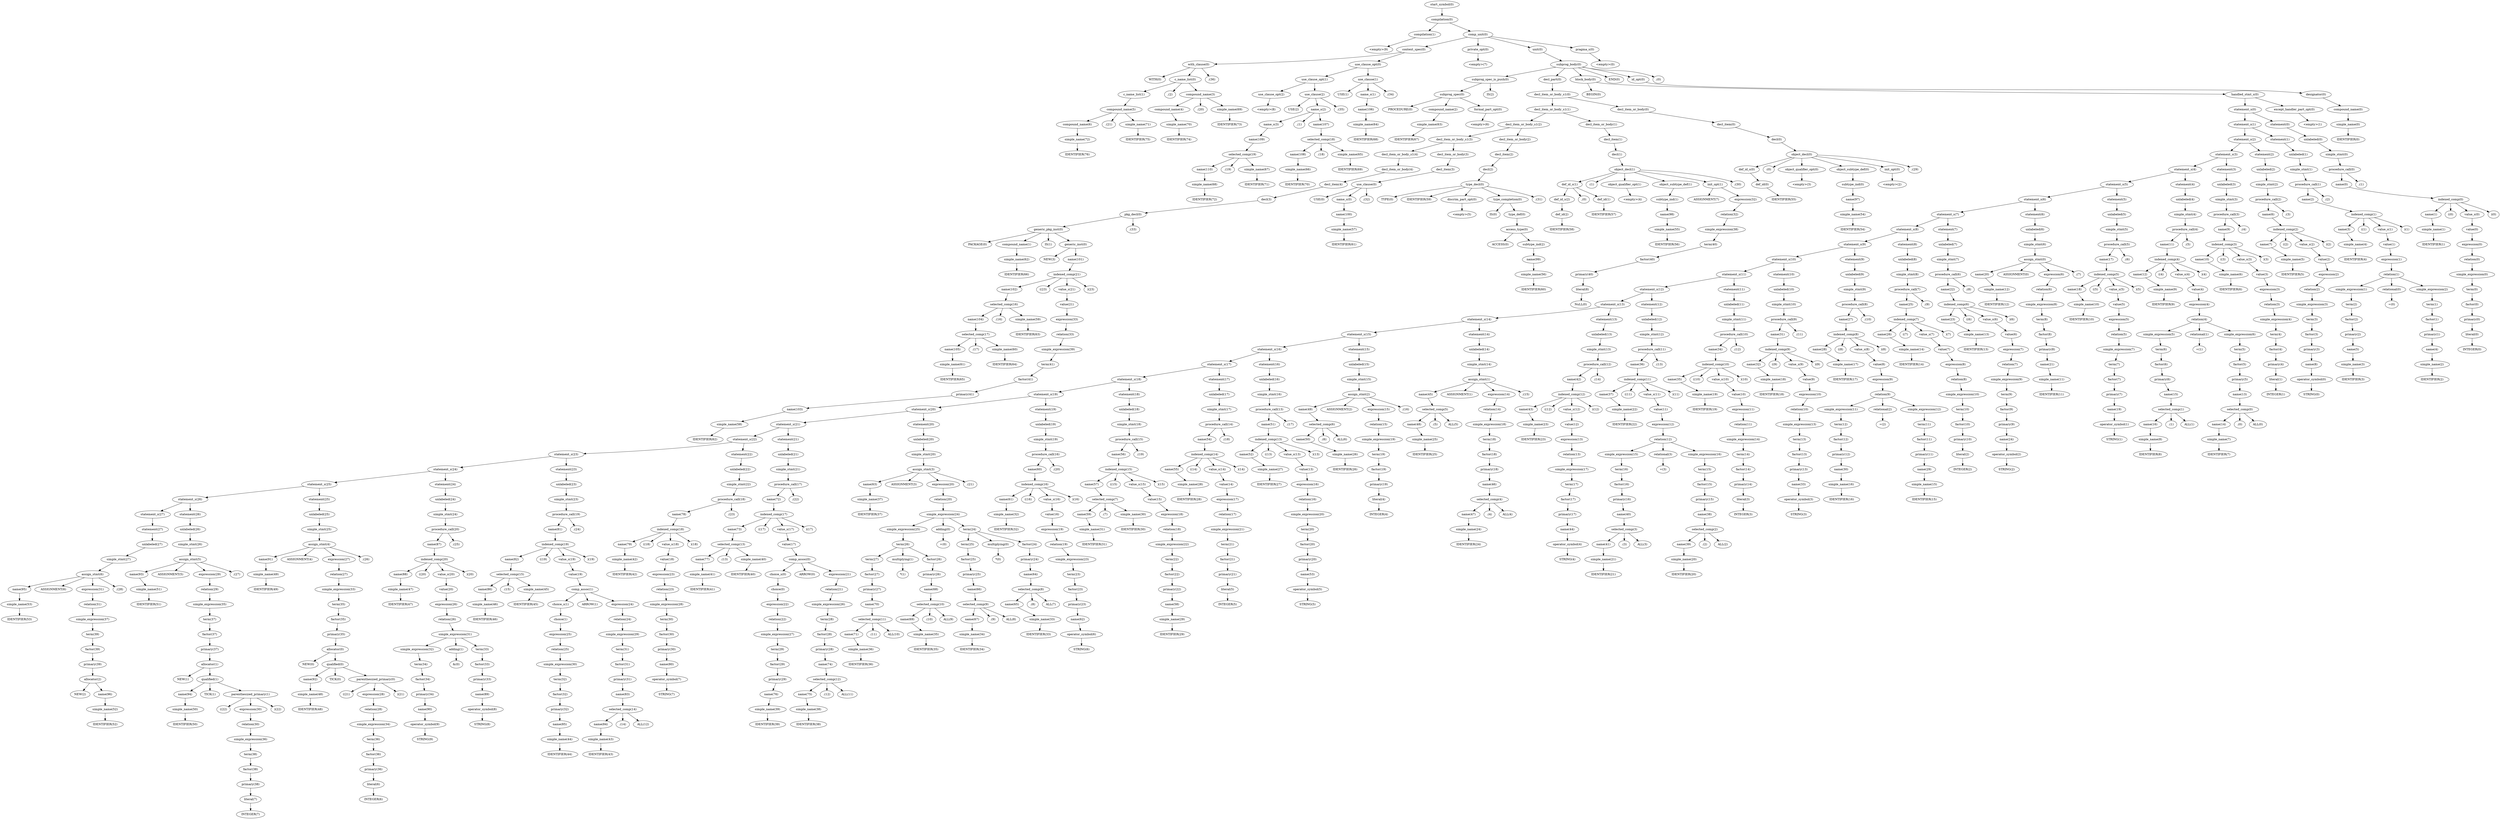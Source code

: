 digraph Parse_tree {
	"start_symbol(0)"->"compilation(0)";
	"compilation(0)"->"compilation(1)";
	"compilation(0)"->"comp_unit(0)";
	"comp_unit(0)"->"context_spec(0)";
	"comp_unit(0)"->"private_opt(0)";
	"comp_unit(0)"->"unit(0)";
	"comp_unit(0)"->"pragma_s(0)";
	"pragma_s(0)"->"<empty>(0)";
	"unit(0)"->"subprog_body(0)";
	"subprog_body(0)"->"subprog_spec_is_push(0)";
	"subprog_body(0)"->"decl_part(0)";
	"subprog_body(0)"->"block_body(0)";
	"subprog_body(0)"->"END(0)";
	"subprog_body(0)"->"id_opt(0)";
	"subprog_body(0)"->";(0)";
	"id_opt(0)"->"designator(0)";
	"designator(0)"->"compound_name(0)";
	"compound_name(0)"->"simple_name(0)";
	"simple_name(0)"->"IDENTIFIER(0)";
	"block_body(0)"->"BEGIN(0)";
	"block_body(0)"->"handled_stmt_s(0)";
	"handled_stmt_s(0)"->"statement_s(0)";
	"handled_stmt_s(0)"->"except_handler_part_opt(0)";
	"except_handler_part_opt(0)"->"<empty>(1)";
	"statement_s(0)"->"statement_s(1)";
	"statement_s(0)"->"statement(0)";
	"statement(0)"->"unlabeled(0)";
	"unlabeled(0)"->"simple_stmt(0)";
	"simple_stmt(0)"->"procedure_call(0)";
	"procedure_call(0)"->"name(0)";
	"procedure_call(0)"->";(1)";
	"name(0)"->"indexed_comp(0)";
	"indexed_comp(0)"->"name(1)";
	"indexed_comp(0)"->"((0)";
	"indexed_comp(0)"->"value_s(0)";
	"indexed_comp(0)"->")(0)";
	"value_s(0)"->"value(0)";
	"value(0)"->"expression(0)";
	"expression(0)"->"relation(0)";
	"relation(0)"->"simple_expression(0)";
	"simple_expression(0)"->"term(0)";
	"term(0)"->"factor(0)";
	"factor(0)"->"primary(0)";
	"primary(0)"->"literal(0)";
	"literal(0)"->"INTEGER(0)";
	"name(1)"->"simple_name(1)";
	"simple_name(1)"->"IDENTIFIER(1)";
	"statement_s(1)"->"statement_s(2)";
	"statement_s(1)"->"statement(1)";
	"statement(1)"->"unlabeled(1)";
	"unlabeled(1)"->"simple_stmt(1)";
	"simple_stmt(1)"->"procedure_call(1)";
	"procedure_call(1)"->"name(2)";
	"procedure_call(1)"->";(2)";
	"name(2)"->"indexed_comp(1)";
	"indexed_comp(1)"->"name(3)";
	"indexed_comp(1)"->"((1)";
	"indexed_comp(1)"->"value_s(1)";
	"indexed_comp(1)"->")(1)";
	"value_s(1)"->"value(1)";
	"value(1)"->"expression(1)";
	"expression(1)"->"relation(1)";
	"relation(1)"->"simple_expression(1)";
	"relation(1)"->"relational(0)";
	"relation(1)"->"simple_expression(2)";
	"simple_expression(2)"->"term(1)";
	"term(1)"->"factor(1)";
	"factor(1)"->"primary(1)";
	"primary(1)"->"name(4)";
	"name(4)"->"simple_name(2)";
	"simple_name(2)"->"IDENTIFIER(2)";
	"relational(0)"->"=(0)";
	"simple_expression(1)"->"term(2)";
	"term(2)"->"factor(2)";
	"factor(2)"->"primary(2)";
	"primary(2)"->"name(5)";
	"name(5)"->"simple_name(3)";
	"simple_name(3)"->"IDENTIFIER(3)";
	"name(3)"->"simple_name(4)";
	"simple_name(4)"->"IDENTIFIER(4)";
	"statement_s(2)"->"statement_s(3)";
	"statement_s(2)"->"statement(2)";
	"statement(2)"->"unlabeled(2)";
	"unlabeled(2)"->"simple_stmt(2)";
	"simple_stmt(2)"->"procedure_call(2)";
	"procedure_call(2)"->"name(6)";
	"procedure_call(2)"->";(3)";
	"name(6)"->"indexed_comp(2)";
	"indexed_comp(2)"->"name(7)";
	"indexed_comp(2)"->"((2)";
	"indexed_comp(2)"->"value_s(2)";
	"indexed_comp(2)"->")(2)";
	"value_s(2)"->"value(2)";
	"value(2)"->"expression(2)";
	"expression(2)"->"relation(2)";
	"relation(2)"->"simple_expression(3)";
	"simple_expression(3)"->"term(3)";
	"term(3)"->"factor(3)";
	"factor(3)"->"primary(3)";
	"primary(3)"->"name(8)";
	"name(8)"->"operator_symbol(0)";
	"operator_symbol(0)"->"STRING(0)";
	"name(7)"->"simple_name(5)";
	"simple_name(5)"->"IDENTIFIER(5)";
	"statement_s(3)"->"statement_s(4)";
	"statement_s(3)"->"statement(3)";
	"statement(3)"->"unlabeled(3)";
	"unlabeled(3)"->"simple_stmt(3)";
	"simple_stmt(3)"->"procedure_call(3)";
	"procedure_call(3)"->"name(9)";
	"procedure_call(3)"->";(4)";
	"name(9)"->"indexed_comp(3)";
	"indexed_comp(3)"->"name(10)";
	"indexed_comp(3)"->"((3)";
	"indexed_comp(3)"->"value_s(3)";
	"indexed_comp(3)"->")(3)";
	"value_s(3)"->"value(3)";
	"value(3)"->"expression(3)";
	"expression(3)"->"relation(3)";
	"relation(3)"->"simple_expression(4)";
	"simple_expression(4)"->"term(4)";
	"term(4)"->"factor(4)";
	"factor(4)"->"primary(4)";
	"primary(4)"->"literal(1)";
	"literal(1)"->"INTEGER(1)";
	"name(10)"->"simple_name(6)";
	"simple_name(6)"->"IDENTIFIER(6)";
	"statement_s(4)"->"statement_s(5)";
	"statement_s(4)"->"statement(4)";
	"statement(4)"->"unlabeled(4)";
	"unlabeled(4)"->"simple_stmt(4)";
	"simple_stmt(4)"->"procedure_call(4)";
	"procedure_call(4)"->"name(11)";
	"procedure_call(4)"->";(5)";
	"name(11)"->"indexed_comp(4)";
	"indexed_comp(4)"->"name(12)";
	"indexed_comp(4)"->"((4)";
	"indexed_comp(4)"->"value_s(4)";
	"indexed_comp(4)"->")(4)";
	"value_s(4)"->"value(4)";
	"value(4)"->"expression(4)";
	"expression(4)"->"relation(4)";
	"relation(4)"->"simple_expression(5)";
	"relation(4)"->"relational(1)";
	"relation(4)"->"simple_expression(6)";
	"simple_expression(6)"->"term(5)";
	"term(5)"->"factor(5)";
	"factor(5)"->"primary(5)";
	"primary(5)"->"name(13)";
	"name(13)"->"selected_comp(0)";
	"selected_comp(0)"->"name(14)";
	"selected_comp(0)"->".(0)";
	"selected_comp(0)"->"ALL(0)";
	"name(14)"->"simple_name(7)";
	"simple_name(7)"->"IDENTIFIER(7)";
	"relational(1)"->"=(1)";
	"simple_expression(5)"->"term(6)";
	"term(6)"->"factor(6)";
	"factor(6)"->"primary(6)";
	"primary(6)"->"name(15)";
	"name(15)"->"selected_comp(1)";
	"selected_comp(1)"->"name(16)";
	"selected_comp(1)"->".(1)";
	"selected_comp(1)"->"ALL(1)";
	"name(16)"->"simple_name(8)";
	"simple_name(8)"->"IDENTIFIER(8)";
	"name(12)"->"simple_name(9)";
	"simple_name(9)"->"IDENTIFIER(9)";
	"statement_s(5)"->"statement_s(6)";
	"statement_s(5)"->"statement(5)";
	"statement(5)"->"unlabeled(5)";
	"unlabeled(5)"->"simple_stmt(5)";
	"simple_stmt(5)"->"procedure_call(5)";
	"procedure_call(5)"->"name(17)";
	"procedure_call(5)"->";(6)";
	"name(17)"->"indexed_comp(5)";
	"indexed_comp(5)"->"name(18)";
	"indexed_comp(5)"->"((5)";
	"indexed_comp(5)"->"value_s(5)";
	"indexed_comp(5)"->")(5)";
	"value_s(5)"->"value(5)";
	"value(5)"->"expression(5)";
	"expression(5)"->"relation(5)";
	"relation(5)"->"simple_expression(7)";
	"simple_expression(7)"->"term(7)";
	"term(7)"->"factor(7)";
	"factor(7)"->"primary(7)";
	"primary(7)"->"name(19)";
	"name(19)"->"operator_symbol(1)";
	"operator_symbol(1)"->"STRING(1)";
	"name(18)"->"simple_name(10)";
	"simple_name(10)"->"IDENTIFIER(10)";
	"statement_s(6)"->"statement_s(7)";
	"statement_s(6)"->"statement(6)";
	"statement(6)"->"unlabeled(6)";
	"unlabeled(6)"->"simple_stmt(6)";
	"simple_stmt(6)"->"assign_stmt(0)";
	"assign_stmt(0)"->"name(20)";
	"assign_stmt(0)"->"ASSIGNMENT(0)";
	"assign_stmt(0)"->"expression(6)";
	"assign_stmt(0)"->";(7)";
	"expression(6)"->"relation(6)";
	"relation(6)"->"simple_expression(8)";
	"simple_expression(8)"->"term(8)";
	"term(8)"->"factor(8)";
	"factor(8)"->"primary(8)";
	"primary(8)"->"name(21)";
	"name(21)"->"simple_name(11)";
	"simple_name(11)"->"IDENTIFIER(11)";
	"name(20)"->"simple_name(12)";
	"simple_name(12)"->"IDENTIFIER(12)";
	"statement_s(7)"->"statement_s(8)";
	"statement_s(7)"->"statement(7)";
	"statement(7)"->"unlabeled(7)";
	"unlabeled(7)"->"simple_stmt(7)";
	"simple_stmt(7)"->"procedure_call(6)";
	"procedure_call(6)"->"name(22)";
	"procedure_call(6)"->";(8)";
	"name(22)"->"indexed_comp(6)";
	"indexed_comp(6)"->"name(23)";
	"indexed_comp(6)"->"((6)";
	"indexed_comp(6)"->"value_s(6)";
	"indexed_comp(6)"->")(6)";
	"value_s(6)"->"value(6)";
	"value(6)"->"expression(7)";
	"expression(7)"->"relation(7)";
	"relation(7)"->"simple_expression(9)";
	"simple_expression(9)"->"term(9)";
	"term(9)"->"factor(9)";
	"factor(9)"->"primary(9)";
	"primary(9)"->"name(24)";
	"name(24)"->"operator_symbol(2)";
	"operator_symbol(2)"->"STRING(2)";
	"name(23)"->"simple_name(13)";
	"simple_name(13)"->"IDENTIFIER(13)";
	"statement_s(8)"->"statement_s(9)";
	"statement_s(8)"->"statement(8)";
	"statement(8)"->"unlabeled(8)";
	"unlabeled(8)"->"simple_stmt(8)";
	"simple_stmt(8)"->"procedure_call(7)";
	"procedure_call(7)"->"name(25)";
	"procedure_call(7)"->";(9)";
	"name(25)"->"indexed_comp(7)";
	"indexed_comp(7)"->"name(26)";
	"indexed_comp(7)"->"((7)";
	"indexed_comp(7)"->"value_s(7)";
	"indexed_comp(7)"->")(7)";
	"value_s(7)"->"value(7)";
	"value(7)"->"expression(8)";
	"expression(8)"->"relation(8)";
	"relation(8)"->"simple_expression(10)";
	"simple_expression(10)"->"term(10)";
	"term(10)"->"factor(10)";
	"factor(10)"->"primary(10)";
	"primary(10)"->"literal(2)";
	"literal(2)"->"INTEGER(2)";
	"name(26)"->"simple_name(14)";
	"simple_name(14)"->"IDENTIFIER(14)";
	"statement_s(9)"->"statement_s(10)";
	"statement_s(9)"->"statement(9)";
	"statement(9)"->"unlabeled(9)";
	"unlabeled(9)"->"simple_stmt(9)";
	"simple_stmt(9)"->"procedure_call(8)";
	"procedure_call(8)"->"name(27)";
	"procedure_call(8)"->";(10)";
	"name(27)"->"indexed_comp(8)";
	"indexed_comp(8)"->"name(28)";
	"indexed_comp(8)"->"((8)";
	"indexed_comp(8)"->"value_s(8)";
	"indexed_comp(8)"->")(8)";
	"value_s(8)"->"value(8)";
	"value(8)"->"expression(9)";
	"expression(9)"->"relation(9)";
	"relation(9)"->"simple_expression(11)";
	"relation(9)"->"relational(2)";
	"relation(9)"->"simple_expression(12)";
	"simple_expression(12)"->"term(11)";
	"term(11)"->"factor(11)";
	"factor(11)"->"primary(11)";
	"primary(11)"->"name(29)";
	"name(29)"->"simple_name(15)";
	"simple_name(15)"->"IDENTIFIER(15)";
	"relational(2)"->"=(2)";
	"simple_expression(11)"->"term(12)";
	"term(12)"->"factor(12)";
	"factor(12)"->"primary(12)";
	"primary(12)"->"name(30)";
	"name(30)"->"simple_name(16)";
	"simple_name(16)"->"IDENTIFIER(16)";
	"name(28)"->"simple_name(17)";
	"simple_name(17)"->"IDENTIFIER(17)";
	"statement_s(10)"->"statement_s(11)";
	"statement_s(10)"->"statement(10)";
	"statement(10)"->"unlabeled(10)";
	"unlabeled(10)"->"simple_stmt(10)";
	"simple_stmt(10)"->"procedure_call(9)";
	"procedure_call(9)"->"name(31)";
	"procedure_call(9)"->";(11)";
	"name(31)"->"indexed_comp(9)";
	"indexed_comp(9)"->"name(32)";
	"indexed_comp(9)"->"((9)";
	"indexed_comp(9)"->"value_s(9)";
	"indexed_comp(9)"->")(9)";
	"value_s(9)"->"value(9)";
	"value(9)"->"expression(10)";
	"expression(10)"->"relation(10)";
	"relation(10)"->"simple_expression(13)";
	"simple_expression(13)"->"term(13)";
	"term(13)"->"factor(13)";
	"factor(13)"->"primary(13)";
	"primary(13)"->"name(33)";
	"name(33)"->"operator_symbol(3)";
	"operator_symbol(3)"->"STRING(3)";
	"name(32)"->"simple_name(18)";
	"simple_name(18)"->"IDENTIFIER(18)";
	"statement_s(11)"->"statement_s(12)";
	"statement_s(11)"->"statement(11)";
	"statement(11)"->"unlabeled(11)";
	"unlabeled(11)"->"simple_stmt(11)";
	"simple_stmt(11)"->"procedure_call(10)";
	"procedure_call(10)"->"name(34)";
	"procedure_call(10)"->";(12)";
	"name(34)"->"indexed_comp(10)";
	"indexed_comp(10)"->"name(35)";
	"indexed_comp(10)"->"((10)";
	"indexed_comp(10)"->"value_s(10)";
	"indexed_comp(10)"->")(10)";
	"value_s(10)"->"value(10)";
	"value(10)"->"expression(11)";
	"expression(11)"->"relation(11)";
	"relation(11)"->"simple_expression(14)";
	"simple_expression(14)"->"term(14)";
	"term(14)"->"factor(14)";
	"factor(14)"->"primary(14)";
	"primary(14)"->"literal(3)";
	"literal(3)"->"INTEGER(3)";
	"name(35)"->"simple_name(19)";
	"simple_name(19)"->"IDENTIFIER(19)";
	"statement_s(12)"->"statement_s(13)";
	"statement_s(12)"->"statement(12)";
	"statement(12)"->"unlabeled(12)";
	"unlabeled(12)"->"simple_stmt(12)";
	"simple_stmt(12)"->"procedure_call(11)";
	"procedure_call(11)"->"name(36)";
	"procedure_call(11)"->";(13)";
	"name(36)"->"indexed_comp(11)";
	"indexed_comp(11)"->"name(37)";
	"indexed_comp(11)"->"((11)";
	"indexed_comp(11)"->"value_s(11)";
	"indexed_comp(11)"->")(11)";
	"value_s(11)"->"value(11)";
	"value(11)"->"expression(12)";
	"expression(12)"->"relation(12)";
	"relation(12)"->"simple_expression(15)";
	"relation(12)"->"relational(3)";
	"relation(12)"->"simple_expression(16)";
	"simple_expression(16)"->"term(15)";
	"term(15)"->"factor(15)";
	"factor(15)"->"primary(15)";
	"primary(15)"->"name(38)";
	"name(38)"->"selected_comp(2)";
	"selected_comp(2)"->"name(39)";
	"selected_comp(2)"->".(2)";
	"selected_comp(2)"->"ALL(2)";
	"name(39)"->"simple_name(20)";
	"simple_name(20)"->"IDENTIFIER(20)";
	"relational(3)"->"=(3)";
	"simple_expression(15)"->"term(16)";
	"term(16)"->"factor(16)";
	"factor(16)"->"primary(16)";
	"primary(16)"->"name(40)";
	"name(40)"->"selected_comp(3)";
	"selected_comp(3)"->"name(41)";
	"selected_comp(3)"->".(3)";
	"selected_comp(3)"->"ALL(3)";
	"name(41)"->"simple_name(21)";
	"simple_name(21)"->"IDENTIFIER(21)";
	"name(37)"->"simple_name(22)";
	"simple_name(22)"->"IDENTIFIER(22)";
	"statement_s(13)"->"statement_s(14)";
	"statement_s(13)"->"statement(13)";
	"statement(13)"->"unlabeled(13)";
	"unlabeled(13)"->"simple_stmt(13)";
	"simple_stmt(13)"->"procedure_call(12)";
	"procedure_call(12)"->"name(42)";
	"procedure_call(12)"->";(14)";
	"name(42)"->"indexed_comp(12)";
	"indexed_comp(12)"->"name(43)";
	"indexed_comp(12)"->"((12)";
	"indexed_comp(12)"->"value_s(12)";
	"indexed_comp(12)"->")(12)";
	"value_s(12)"->"value(12)";
	"value(12)"->"expression(13)";
	"expression(13)"->"relation(13)";
	"relation(13)"->"simple_expression(17)";
	"simple_expression(17)"->"term(17)";
	"term(17)"->"factor(17)";
	"factor(17)"->"primary(17)";
	"primary(17)"->"name(44)";
	"name(44)"->"operator_symbol(4)";
	"operator_symbol(4)"->"STRING(4)";
	"name(43)"->"simple_name(23)";
	"simple_name(23)"->"IDENTIFIER(23)";
	"statement_s(14)"->"statement_s(15)";
	"statement_s(14)"->"statement(14)";
	"statement(14)"->"unlabeled(14)";
	"unlabeled(14)"->"simple_stmt(14)";
	"simple_stmt(14)"->"assign_stmt(1)";
	"assign_stmt(1)"->"name(45)";
	"assign_stmt(1)"->"ASSIGNMENT(1)";
	"assign_stmt(1)"->"expression(14)";
	"assign_stmt(1)"->";(15)";
	"expression(14)"->"relation(14)";
	"relation(14)"->"simple_expression(18)";
	"simple_expression(18)"->"term(18)";
	"term(18)"->"factor(18)";
	"factor(18)"->"primary(18)";
	"primary(18)"->"name(46)";
	"name(46)"->"selected_comp(4)";
	"selected_comp(4)"->"name(47)";
	"selected_comp(4)"->".(4)";
	"selected_comp(4)"->"ALL(4)";
	"name(47)"->"simple_name(24)";
	"simple_name(24)"->"IDENTIFIER(24)";
	"name(45)"->"selected_comp(5)";
	"selected_comp(5)"->"name(48)";
	"selected_comp(5)"->".(5)";
	"selected_comp(5)"->"ALL(5)";
	"name(48)"->"simple_name(25)";
	"simple_name(25)"->"IDENTIFIER(25)";
	"statement_s(15)"->"statement_s(16)";
	"statement_s(15)"->"statement(15)";
	"statement(15)"->"unlabeled(15)";
	"unlabeled(15)"->"simple_stmt(15)";
	"simple_stmt(15)"->"assign_stmt(2)";
	"assign_stmt(2)"->"name(49)";
	"assign_stmt(2)"->"ASSIGNMENT(2)";
	"assign_stmt(2)"->"expression(15)";
	"assign_stmt(2)"->";(16)";
	"expression(15)"->"relation(15)";
	"relation(15)"->"simple_expression(19)";
	"simple_expression(19)"->"term(19)";
	"term(19)"->"factor(19)";
	"factor(19)"->"primary(19)";
	"primary(19)"->"literal(4)";
	"literal(4)"->"INTEGER(4)";
	"name(49)"->"selected_comp(6)";
	"selected_comp(6)"->"name(50)";
	"selected_comp(6)"->".(6)";
	"selected_comp(6)"->"ALL(6)";
	"name(50)"->"simple_name(26)";
	"simple_name(26)"->"IDENTIFIER(26)";
	"statement_s(16)"->"statement_s(17)";
	"statement_s(16)"->"statement(16)";
	"statement(16)"->"unlabeled(16)";
	"unlabeled(16)"->"simple_stmt(16)";
	"simple_stmt(16)"->"procedure_call(13)";
	"procedure_call(13)"->"name(51)";
	"procedure_call(13)"->";(17)";
	"name(51)"->"indexed_comp(13)";
	"indexed_comp(13)"->"name(52)";
	"indexed_comp(13)"->"((13)";
	"indexed_comp(13)"->"value_s(13)";
	"indexed_comp(13)"->")(13)";
	"value_s(13)"->"value(13)";
	"value(13)"->"expression(16)";
	"expression(16)"->"relation(16)";
	"relation(16)"->"simple_expression(20)";
	"simple_expression(20)"->"term(20)";
	"term(20)"->"factor(20)";
	"factor(20)"->"primary(20)";
	"primary(20)"->"name(53)";
	"name(53)"->"operator_symbol(5)";
	"operator_symbol(5)"->"STRING(5)";
	"name(52)"->"simple_name(27)";
	"simple_name(27)"->"IDENTIFIER(27)";
	"statement_s(17)"->"statement_s(18)";
	"statement_s(17)"->"statement(17)";
	"statement(17)"->"unlabeled(17)";
	"unlabeled(17)"->"simple_stmt(17)";
	"simple_stmt(17)"->"procedure_call(14)";
	"procedure_call(14)"->"name(54)";
	"procedure_call(14)"->";(18)";
	"name(54)"->"indexed_comp(14)";
	"indexed_comp(14)"->"name(55)";
	"indexed_comp(14)"->"((14)";
	"indexed_comp(14)"->"value_s(14)";
	"indexed_comp(14)"->")(14)";
	"value_s(14)"->"value(14)";
	"value(14)"->"expression(17)";
	"expression(17)"->"relation(17)";
	"relation(17)"->"simple_expression(21)";
	"simple_expression(21)"->"term(21)";
	"term(21)"->"factor(21)";
	"factor(21)"->"primary(21)";
	"primary(21)"->"literal(5)";
	"literal(5)"->"INTEGER(5)";
	"name(55)"->"simple_name(28)";
	"simple_name(28)"->"IDENTIFIER(28)";
	"statement_s(18)"->"statement_s(19)";
	"statement_s(18)"->"statement(18)";
	"statement(18)"->"unlabeled(18)";
	"unlabeled(18)"->"simple_stmt(18)";
	"simple_stmt(18)"->"procedure_call(15)";
	"procedure_call(15)"->"name(56)";
	"procedure_call(15)"->";(19)";
	"name(56)"->"indexed_comp(15)";
	"indexed_comp(15)"->"name(57)";
	"indexed_comp(15)"->"((15)";
	"indexed_comp(15)"->"value_s(15)";
	"indexed_comp(15)"->")(15)";
	"value_s(15)"->"value(15)";
	"value(15)"->"expression(18)";
	"expression(18)"->"relation(18)";
	"relation(18)"->"simple_expression(22)";
	"simple_expression(22)"->"term(22)";
	"term(22)"->"factor(22)";
	"factor(22)"->"primary(22)";
	"primary(22)"->"name(58)";
	"name(58)"->"simple_name(29)";
	"simple_name(29)"->"IDENTIFIER(29)";
	"name(57)"->"selected_comp(7)";
	"selected_comp(7)"->"name(59)";
	"selected_comp(7)"->".(7)";
	"selected_comp(7)"->"simple_name(30)";
	"simple_name(30)"->"IDENTIFIER(30)";
	"name(59)"->"simple_name(31)";
	"simple_name(31)"->"IDENTIFIER(31)";
	"statement_s(19)"->"statement_s(20)";
	"statement_s(19)"->"statement(19)";
	"statement(19)"->"unlabeled(19)";
	"unlabeled(19)"->"simple_stmt(19)";
	"simple_stmt(19)"->"procedure_call(16)";
	"procedure_call(16)"->"name(60)";
	"procedure_call(16)"->";(20)";
	"name(60)"->"indexed_comp(16)";
	"indexed_comp(16)"->"name(61)";
	"indexed_comp(16)"->"((16)";
	"indexed_comp(16)"->"value_s(16)";
	"indexed_comp(16)"->")(16)";
	"value_s(16)"->"value(16)";
	"value(16)"->"expression(19)";
	"expression(19)"->"relation(19)";
	"relation(19)"->"simple_expression(23)";
	"simple_expression(23)"->"term(23)";
	"term(23)"->"factor(23)";
	"factor(23)"->"primary(23)";
	"primary(23)"->"name(62)";
	"name(62)"->"operator_symbol(6)";
	"operator_symbol(6)"->"STRING(6)";
	"name(61)"->"simple_name(32)";
	"simple_name(32)"->"IDENTIFIER(32)";
	"statement_s(20)"->"statement_s(21)";
	"statement_s(20)"->"statement(20)";
	"statement(20)"->"unlabeled(20)";
	"unlabeled(20)"->"simple_stmt(20)";
	"simple_stmt(20)"->"assign_stmt(3)";
	"assign_stmt(3)"->"name(63)";
	"assign_stmt(3)"->"ASSIGNMENT(3)";
	"assign_stmt(3)"->"expression(20)";
	"assign_stmt(3)"->";(21)";
	"expression(20)"->"relation(20)";
	"relation(20)"->"simple_expression(24)";
	"simple_expression(24)"->"simple_expression(25)";
	"simple_expression(24)"->"adding(0)";
	"simple_expression(24)"->"term(24)";
	"term(24)"->"term(25)";
	"term(24)"->"multiplying(0)";
	"term(24)"->"factor(24)";
	"factor(24)"->"primary(24)";
	"primary(24)"->"name(64)";
	"name(64)"->"selected_comp(8)";
	"selected_comp(8)"->"name(65)";
	"selected_comp(8)"->".(8)";
	"selected_comp(8)"->"ALL(7)";
	"name(65)"->"simple_name(33)";
	"simple_name(33)"->"IDENTIFIER(33)";
	"multiplying(0)"->"*(0)";
	"term(25)"->"factor(25)";
	"factor(25)"->"primary(25)";
	"primary(25)"->"name(66)";
	"name(66)"->"selected_comp(9)";
	"selected_comp(9)"->"name(67)";
	"selected_comp(9)"->".(9)";
	"selected_comp(9)"->"ALL(8)";
	"name(67)"->"simple_name(34)";
	"simple_name(34)"->"IDENTIFIER(34)";
	"adding(0)"->"+(0)";
	"simple_expression(25)"->"term(26)";
	"term(26)"->"term(27)";
	"term(26)"->"multiplying(1)";
	"term(26)"->"factor(26)";
	"factor(26)"->"primary(26)";
	"primary(26)"->"name(68)";
	"name(68)"->"selected_comp(10)";
	"selected_comp(10)"->"name(69)";
	"selected_comp(10)"->".(10)";
	"selected_comp(10)"->"ALL(9)";
	"name(69)"->"simple_name(35)";
	"simple_name(35)"->"IDENTIFIER(35)";
	"multiplying(1)"->"*(1)";
	"term(27)"->"factor(27)";
	"factor(27)"->"primary(27)";
	"primary(27)"->"name(70)";
	"name(70)"->"selected_comp(11)";
	"selected_comp(11)"->"name(71)";
	"selected_comp(11)"->".(11)";
	"selected_comp(11)"->"ALL(10)";
	"name(71)"->"simple_name(36)";
	"simple_name(36)"->"IDENTIFIER(36)";
	"name(63)"->"simple_name(37)";
	"simple_name(37)"->"IDENTIFIER(37)";
	"statement_s(21)"->"statement_s(22)";
	"statement_s(21)"->"statement(21)";
	"statement(21)"->"unlabeled(21)";
	"unlabeled(21)"->"simple_stmt(21)";
	"simple_stmt(21)"->"procedure_call(17)";
	"procedure_call(17)"->"name(72)";
	"procedure_call(17)"->";(22)";
	"name(72)"->"indexed_comp(17)";
	"indexed_comp(17)"->"name(73)";
	"indexed_comp(17)"->"((17)";
	"indexed_comp(17)"->"value_s(17)";
	"indexed_comp(17)"->")(17)";
	"value_s(17)"->"value(17)";
	"value(17)"->"comp_assoc(0)";
	"comp_assoc(0)"->"choice_s(0)";
	"comp_assoc(0)"->"ARROW(0)";
	"comp_assoc(0)"->"expression(21)";
	"expression(21)"->"relation(21)";
	"relation(21)"->"simple_expression(26)";
	"simple_expression(26)"->"term(28)";
	"term(28)"->"factor(28)";
	"factor(28)"->"primary(28)";
	"primary(28)"->"name(74)";
	"name(74)"->"selected_comp(12)";
	"selected_comp(12)"->"name(75)";
	"selected_comp(12)"->".(12)";
	"selected_comp(12)"->"ALL(11)";
	"name(75)"->"simple_name(38)";
	"simple_name(38)"->"IDENTIFIER(38)";
	"choice_s(0)"->"choice(0)";
	"choice(0)"->"expression(22)";
	"expression(22)"->"relation(22)";
	"relation(22)"->"simple_expression(27)";
	"simple_expression(27)"->"term(29)";
	"term(29)"->"factor(29)";
	"factor(29)"->"primary(29)";
	"primary(29)"->"name(76)";
	"name(76)"->"simple_name(39)";
	"simple_name(39)"->"IDENTIFIER(39)";
	"name(73)"->"selected_comp(13)";
	"selected_comp(13)"->"name(77)";
	"selected_comp(13)"->".(13)";
	"selected_comp(13)"->"simple_name(40)";
	"simple_name(40)"->"IDENTIFIER(40)";
	"name(77)"->"simple_name(41)";
	"simple_name(41)"->"IDENTIFIER(41)";
	"statement_s(22)"->"statement_s(23)";
	"statement_s(22)"->"statement(22)";
	"statement(22)"->"unlabeled(22)";
	"unlabeled(22)"->"simple_stmt(22)";
	"simple_stmt(22)"->"procedure_call(18)";
	"procedure_call(18)"->"name(78)";
	"procedure_call(18)"->";(23)";
	"name(78)"->"indexed_comp(18)";
	"indexed_comp(18)"->"name(79)";
	"indexed_comp(18)"->"((18)";
	"indexed_comp(18)"->"value_s(18)";
	"indexed_comp(18)"->")(18)";
	"value_s(18)"->"value(18)";
	"value(18)"->"expression(23)";
	"expression(23)"->"relation(23)";
	"relation(23)"->"simple_expression(28)";
	"simple_expression(28)"->"term(30)";
	"term(30)"->"factor(30)";
	"factor(30)"->"primary(30)";
	"primary(30)"->"name(80)";
	"name(80)"->"operator_symbol(7)";
	"operator_symbol(7)"->"STRING(7)";
	"name(79)"->"simple_name(42)";
	"simple_name(42)"->"IDENTIFIER(42)";
	"statement_s(23)"->"statement_s(24)";
	"statement_s(23)"->"statement(23)";
	"statement(23)"->"unlabeled(23)";
	"unlabeled(23)"->"simple_stmt(23)";
	"simple_stmt(23)"->"procedure_call(19)";
	"procedure_call(19)"->"name(81)";
	"procedure_call(19)"->";(24)";
	"name(81)"->"indexed_comp(19)";
	"indexed_comp(19)"->"name(82)";
	"indexed_comp(19)"->"((19)";
	"indexed_comp(19)"->"value_s(19)";
	"indexed_comp(19)"->")(19)";
	"value_s(19)"->"value(19)";
	"value(19)"->"comp_assoc(1)";
	"comp_assoc(1)"->"choice_s(1)";
	"comp_assoc(1)"->"ARROW(1)";
	"comp_assoc(1)"->"expression(24)";
	"expression(24)"->"relation(24)";
	"relation(24)"->"simple_expression(29)";
	"simple_expression(29)"->"term(31)";
	"term(31)"->"factor(31)";
	"factor(31)"->"primary(31)";
	"primary(31)"->"name(83)";
	"name(83)"->"selected_comp(14)";
	"selected_comp(14)"->"name(84)";
	"selected_comp(14)"->".(14)";
	"selected_comp(14)"->"ALL(12)";
	"name(84)"->"simple_name(43)";
	"simple_name(43)"->"IDENTIFIER(43)";
	"choice_s(1)"->"choice(1)";
	"choice(1)"->"expression(25)";
	"expression(25)"->"relation(25)";
	"relation(25)"->"simple_expression(30)";
	"simple_expression(30)"->"term(32)";
	"term(32)"->"factor(32)";
	"factor(32)"->"primary(32)";
	"primary(32)"->"name(85)";
	"name(85)"->"simple_name(44)";
	"simple_name(44)"->"IDENTIFIER(44)";
	"name(82)"->"selected_comp(15)";
	"selected_comp(15)"->"name(86)";
	"selected_comp(15)"->".(15)";
	"selected_comp(15)"->"simple_name(45)";
	"simple_name(45)"->"IDENTIFIER(45)";
	"name(86)"->"simple_name(46)";
	"simple_name(46)"->"IDENTIFIER(46)";
	"statement_s(24)"->"statement_s(25)";
	"statement_s(24)"->"statement(24)";
	"statement(24)"->"unlabeled(24)";
	"unlabeled(24)"->"simple_stmt(24)";
	"simple_stmt(24)"->"procedure_call(20)";
	"procedure_call(20)"->"name(87)";
	"procedure_call(20)"->";(25)";
	"name(87)"->"indexed_comp(20)";
	"indexed_comp(20)"->"name(88)";
	"indexed_comp(20)"->"((20)";
	"indexed_comp(20)"->"value_s(20)";
	"indexed_comp(20)"->")(20)";
	"value_s(20)"->"value(20)";
	"value(20)"->"expression(26)";
	"expression(26)"->"relation(26)";
	"relation(26)"->"simple_expression(31)";
	"simple_expression(31)"->"simple_expression(32)";
	"simple_expression(31)"->"adding(1)";
	"simple_expression(31)"->"term(33)";
	"term(33)"->"factor(33)";
	"factor(33)"->"primary(33)";
	"primary(33)"->"name(89)";
	"name(89)"->"operator_symbol(8)";
	"operator_symbol(8)"->"STRING(8)";
	"adding(1)"->"&(0)";
	"simple_expression(32)"->"term(34)";
	"term(34)"->"factor(34)";
	"factor(34)"->"primary(34)";
	"primary(34)"->"name(90)";
	"name(90)"->"operator_symbol(9)";
	"operator_symbol(9)"->"STRING(9)";
	"name(88)"->"simple_name(47)";
	"simple_name(47)"->"IDENTIFIER(47)";
	"statement_s(25)"->"statement_s(26)";
	"statement_s(25)"->"statement(25)";
	"statement(25)"->"unlabeled(25)";
	"unlabeled(25)"->"simple_stmt(25)";
	"simple_stmt(25)"->"assign_stmt(4)";
	"assign_stmt(4)"->"name(91)";
	"assign_stmt(4)"->"ASSIGNMENT(4)";
	"assign_stmt(4)"->"expression(27)";
	"assign_stmt(4)"->";(26)";
	"expression(27)"->"relation(27)";
	"relation(27)"->"simple_expression(33)";
	"simple_expression(33)"->"term(35)";
	"term(35)"->"factor(35)";
	"factor(35)"->"primary(35)";
	"primary(35)"->"allocator(0)";
	"allocator(0)"->"NEW(0)";
	"allocator(0)"->"qualified(0)";
	"qualified(0)"->"name(92)";
	"qualified(0)"->"TICK(0)";
	"qualified(0)"->"parenthesized_primary(0)";
	"parenthesized_primary(0)"->"((21)";
	"parenthesized_primary(0)"->"expression(28)";
	"parenthesized_primary(0)"->")(21)";
	"expression(28)"->"relation(28)";
	"relation(28)"->"simple_expression(34)";
	"simple_expression(34)"->"term(36)";
	"term(36)"->"factor(36)";
	"factor(36)"->"primary(36)";
	"primary(36)"->"literal(6)";
	"literal(6)"->"INTEGER(6)";
	"name(92)"->"simple_name(48)";
	"simple_name(48)"->"IDENTIFIER(48)";
	"name(91)"->"simple_name(49)";
	"simple_name(49)"->"IDENTIFIER(49)";
	"statement_s(26)"->"statement_s(27)";
	"statement_s(26)"->"statement(26)";
	"statement(26)"->"unlabeled(26)";
	"unlabeled(26)"->"simple_stmt(26)";
	"simple_stmt(26)"->"assign_stmt(5)";
	"assign_stmt(5)"->"name(93)";
	"assign_stmt(5)"->"ASSIGNMENT(5)";
	"assign_stmt(5)"->"expression(29)";
	"assign_stmt(5)"->";(27)";
	"expression(29)"->"relation(29)";
	"relation(29)"->"simple_expression(35)";
	"simple_expression(35)"->"term(37)";
	"term(37)"->"factor(37)";
	"factor(37)"->"primary(37)";
	"primary(37)"->"allocator(1)";
	"allocator(1)"->"NEW(1)";
	"allocator(1)"->"qualified(1)";
	"qualified(1)"->"name(94)";
	"qualified(1)"->"TICK(1)";
	"qualified(1)"->"parenthesized_primary(1)";
	"parenthesized_primary(1)"->"((22)";
	"parenthesized_primary(1)"->"expression(30)";
	"parenthesized_primary(1)"->")(22)";
	"expression(30)"->"relation(30)";
	"relation(30)"->"simple_expression(36)";
	"simple_expression(36)"->"term(38)";
	"term(38)"->"factor(38)";
	"factor(38)"->"primary(38)";
	"primary(38)"->"literal(7)";
	"literal(7)"->"INTEGER(7)";
	"name(94)"->"simple_name(50)";
	"simple_name(50)"->"IDENTIFIER(50)";
	"name(93)"->"simple_name(51)";
	"simple_name(51)"->"IDENTIFIER(51)";
	"statement_s(27)"->"statement(27)";
	"statement(27)"->"unlabeled(27)";
	"unlabeled(27)"->"simple_stmt(27)";
	"simple_stmt(27)"->"assign_stmt(6)";
	"assign_stmt(6)"->"name(95)";
	"assign_stmt(6)"->"ASSIGNMENT(6)";
	"assign_stmt(6)"->"expression(31)";
	"assign_stmt(6)"->";(28)";
	"expression(31)"->"relation(31)";
	"relation(31)"->"simple_expression(37)";
	"simple_expression(37)"->"term(39)";
	"term(39)"->"factor(39)";
	"factor(39)"->"primary(39)";
	"primary(39)"->"allocator(2)";
	"allocator(2)"->"NEW(2)";
	"allocator(2)"->"name(96)";
	"name(96)"->"simple_name(52)";
	"simple_name(52)"->"IDENTIFIER(52)";
	"name(95)"->"simple_name(53)";
	"simple_name(53)"->"IDENTIFIER(53)";
	"decl_part(0)"->"decl_item_or_body_s1(0)";
	"decl_item_or_body_s1(0)"->"decl_item_or_body_s1(1)";
	"decl_item_or_body_s1(0)"->"decl_item_or_body(0)";
	"decl_item_or_body(0)"->"decl_item(0)";
	"decl_item(0)"->"decl(0)";
	"decl(0)"->"object_decl(0)";
	"object_decl(0)"->"def_id_s(0)";
	"object_decl(0)"->":(0)";
	"object_decl(0)"->"object_qualifier_opt(0)";
	"object_decl(0)"->"object_subtype_def(0)";
	"object_decl(0)"->"init_opt(0)";
	"object_decl(0)"->";(29)";
	"init_opt(0)"->"<empty>(2)";
	"object_subtype_def(0)"->"subtype_ind(0)";
	"subtype_ind(0)"->"name(97)";
	"name(97)"->"simple_name(54)";
	"simple_name(54)"->"IDENTIFIER(54)";
	"object_qualifier_opt(0)"->"<empty>(3)";
	"def_id_s(0)"->"def_id(0)";
	"def_id(0)"->"IDENTIFIER(55)";
	"decl_item_or_body_s1(1)"->"decl_item_or_body_s1(2)";
	"decl_item_or_body_s1(1)"->"decl_item_or_body(1)";
	"decl_item_or_body(1)"->"decl_item(1)";
	"decl_item(1)"->"decl(1)";
	"decl(1)"->"object_decl(1)";
	"object_decl(1)"->"def_id_s(1)";
	"object_decl(1)"->":(1)";
	"object_decl(1)"->"object_qualifier_opt(1)";
	"object_decl(1)"->"object_subtype_def(1)";
	"object_decl(1)"->"init_opt(1)";
	"object_decl(1)"->";(30)";
	"init_opt(1)"->"ASSIGNMENT(7)";
	"init_opt(1)"->"expression(32)";
	"expression(32)"->"relation(32)";
	"relation(32)"->"simple_expression(38)";
	"simple_expression(38)"->"term(40)";
	"term(40)"->"factor(40)";
	"factor(40)"->"primary(40)";
	"primary(40)"->"literal(8)";
	"literal(8)"->"NuLL(0)";
	"object_subtype_def(1)"->"subtype_ind(1)";
	"subtype_ind(1)"->"name(98)";
	"name(98)"->"simple_name(55)";
	"simple_name(55)"->"IDENTIFIER(56)";
	"object_qualifier_opt(1)"->"<empty>(4)";
	"def_id_s(1)"->"def_id_s(2)";
	"def_id_s(1)"->",(0)";
	"def_id_s(1)"->"def_id(1)";
	"def_id(1)"->"IDENTIFIER(57)";
	"def_id_s(2)"->"def_id(2)";
	"def_id(2)"->"IDENTIFIER(58)";
	"decl_item_or_body_s1(2)"->"decl_item_or_body_s1(3)";
	"decl_item_or_body_s1(2)"->"decl_item_or_body(2)";
	"decl_item_or_body(2)"->"decl_item(2)";
	"decl_item(2)"->"decl(2)";
	"decl(2)"->"type_decl(0)";
	"type_decl(0)"->"TYPE(0)";
	"type_decl(0)"->"IDENTIFIER(59)";
	"type_decl(0)"->"discrim_part_opt(0)";
	"type_decl(0)"->"type_completion(0)";
	"type_decl(0)"->";(31)";
	"type_completion(0)"->"IS(0)";
	"type_completion(0)"->"type_def(0)";
	"type_def(0)"->"access_type(0)";
	"access_type(0)"->"ACCESS(0)";
	"access_type(0)"->"subtype_ind(2)";
	"subtype_ind(2)"->"name(99)";
	"name(99)"->"simple_name(56)";
	"simple_name(56)"->"IDENTIFIER(60)";
	"discrim_part_opt(0)"->"<empty>(5)";
	"decl_item_or_body_s1(3)"->"decl_item_or_body_s1(4)";
	"decl_item_or_body_s1(3)"->"decl_item_or_body(3)";
	"decl_item_or_body(3)"->"decl_item(3)";
	"decl_item(3)"->"use_clause(0)";
	"use_clause(0)"->"USE(0)";
	"use_clause(0)"->"name_s(0)";
	"use_clause(0)"->";(32)";
	"name_s(0)"->"name(100)";
	"name(100)"->"simple_name(57)";
	"simple_name(57)"->"IDENTIFIER(61)";
	"decl_item_or_body_s1(4)"->"decl_item_or_body(4)";
	"decl_item_or_body(4)"->"decl_item(4)";
	"decl_item(4)"->"decl(3)";
	"decl(3)"->"pkg_decl(0)";
	"pkg_decl(0)"->"generic_pkg_inst(0)";
	"pkg_decl(0)"->";(33)";
	"generic_pkg_inst(0)"->"PACKAGE(0)";
	"generic_pkg_inst(0)"->"compound_name(1)";
	"generic_pkg_inst(0)"->"IS(1)";
	"generic_pkg_inst(0)"->"generic_inst(0)";
	"generic_inst(0)"->"NEW(3)";
	"generic_inst(0)"->"name(101)";
	"name(101)"->"indexed_comp(21)";
	"indexed_comp(21)"->"name(102)";
	"indexed_comp(21)"->"((23)";
	"indexed_comp(21)"->"value_s(21)";
	"indexed_comp(21)"->")(23)";
	"value_s(21)"->"value(21)";
	"value(21)"->"expression(33)";
	"expression(33)"->"relation(33)";
	"relation(33)"->"simple_expression(39)";
	"simple_expression(39)"->"term(41)";
	"term(41)"->"factor(41)";
	"factor(41)"->"primary(41)";
	"primary(41)"->"name(103)";
	"name(103)"->"simple_name(58)";
	"simple_name(58)"->"IDENTIFIER(62)";
	"name(102)"->"selected_comp(16)";
	"selected_comp(16)"->"name(104)";
	"selected_comp(16)"->".(16)";
	"selected_comp(16)"->"simple_name(59)";
	"simple_name(59)"->"IDENTIFIER(63)";
	"name(104)"->"selected_comp(17)";
	"selected_comp(17)"->"name(105)";
	"selected_comp(17)"->".(17)";
	"selected_comp(17)"->"simple_name(60)";
	"simple_name(60)"->"IDENTIFIER(64)";
	"name(105)"->"simple_name(61)";
	"simple_name(61)"->"IDENTIFIER(65)";
	"compound_name(1)"->"simple_name(62)";
	"simple_name(62)"->"IDENTIFIER(66)";
	"subprog_spec_is_push(0)"->"subprog_spec(0)";
	"subprog_spec_is_push(0)"->"IS(2)";
	"subprog_spec(0)"->"PROCEDURE(0)";
	"subprog_spec(0)"->"compound_name(2)";
	"subprog_spec(0)"->"formal_part_opt(0)";
	"formal_part_opt(0)"->"<empty>(6)";
	"compound_name(2)"->"simple_name(63)";
	"simple_name(63)"->"IDENTIFIER(67)";
	"private_opt(0)"->"<empty>(7)";
	"context_spec(0)"->"with_clause(0)";
	"context_spec(0)"->"use_clause_opt(0)";
	"use_clause_opt(0)"->"use_clause_opt(1)";
	"use_clause_opt(0)"->"use_clause(1)";
	"use_clause(1)"->"USE(1)";
	"use_clause(1)"->"name_s(1)";
	"use_clause(1)"->";(34)";
	"name_s(1)"->"name(106)";
	"name(106)"->"simple_name(64)";
	"simple_name(64)"->"IDENTIFIER(68)";
	"use_clause_opt(1)"->"use_clause_opt(2)";
	"use_clause_opt(1)"->"use_clause(2)";
	"use_clause(2)"->"USE(2)";
	"use_clause(2)"->"name_s(2)";
	"use_clause(2)"->";(35)";
	"name_s(2)"->"name_s(3)";
	"name_s(2)"->",(1)";
	"name_s(2)"->"name(107)";
	"name(107)"->"selected_comp(18)";
	"selected_comp(18)"->"name(108)";
	"selected_comp(18)"->".(18)";
	"selected_comp(18)"->"simple_name(65)";
	"simple_name(65)"->"IDENTIFIER(69)";
	"name(108)"->"simple_name(66)";
	"simple_name(66)"->"IDENTIFIER(70)";
	"name_s(3)"->"name(109)";
	"name(109)"->"selected_comp(19)";
	"selected_comp(19)"->"name(110)";
	"selected_comp(19)"->".(19)";
	"selected_comp(19)"->"simple_name(67)";
	"simple_name(67)"->"IDENTIFIER(71)";
	"name(110)"->"simple_name(68)";
	"simple_name(68)"->"IDENTIFIER(72)";
	"use_clause_opt(2)"->"<empty>(8)";
	"with_clause(0)"->"WITH(0)";
	"with_clause(0)"->"c_name_list(0)";
	"with_clause(0)"->";(36)";
	"c_name_list(0)"->"c_name_list(1)";
	"c_name_list(0)"->",(2)";
	"c_name_list(0)"->"compound_name(3)";
	"compound_name(3)"->"compound_name(4)";
	"compound_name(3)"->".(20)";
	"compound_name(3)"->"simple_name(69)";
	"simple_name(69)"->"IDENTIFIER(73)";
	"compound_name(4)"->"simple_name(70)";
	"simple_name(70)"->"IDENTIFIER(74)";
	"c_name_list(1)"->"compound_name(5)";
	"compound_name(5)"->"compound_name(6)";
	"compound_name(5)"->".(21)";
	"compound_name(5)"->"simple_name(71)";
	"simple_name(71)"->"IDENTIFIER(75)";
	"compound_name(6)"->"simple_name(72)";
	"simple_name(72)"->"IDENTIFIER(76)";
	"compilation(1)"->"<empty>(9)";
}
